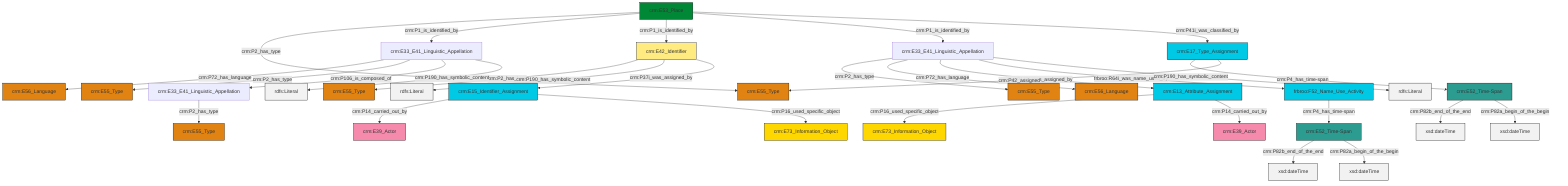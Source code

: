 graph TD
classDef Literal fill:#f2f2f2,stroke:#000000;
classDef CRM_Entity fill:#FFFFFF,stroke:#000000;
classDef Temporal_Entity fill:#00C9E6, stroke:#000000;
classDef Type fill:#E18312, stroke:#000000;
classDef Time-Span fill:#2C9C91, stroke:#000000;
classDef Appellation fill:#FFEB7F, stroke:#000000;
classDef Place fill:#008836, stroke:#000000;
classDef Persistent_Item fill:#B266B2, stroke:#000000;
classDef Conceptual_Object fill:#FFD700, stroke:#000000;
classDef Physical_Thing fill:#D2B48C, stroke:#000000;
classDef Actor fill:#f58aad, stroke:#000000;
classDef PC_Classes fill:#4ce600, stroke:#000000;
classDef Multi fill:#cccccc,stroke:#000000;

4["crm:E15_Identifier_Assignment"]:::Temporal_Entity -->|crm:P14_carried_out_by| 5["crm:E39_Actor"]:::Actor
6["crm:E53_Place"]:::Place -->|crm:P2_has_type| 7["crm:E55_Type"]:::Type
8["frbroo:F52_Name_Use_Activity"]:::Temporal_Entity -->|crm:P4_has_time-span| 9["crm:E52_Time-Span"]:::Time-Span
10["crm:E33_E41_Linguistic_Appellation"]:::Default -->|crm:P2_has_type| 11["crm:E55_Type"]:::Type
15["crm:E33_E41_Linguistic_Appellation"]:::Default -->|crm:P72_has_language| 16["crm:E56_Language"]:::Type
6["crm:E53_Place"]:::Place -->|crm:P1_is_identified_by| 15["crm:E33_E41_Linguistic_Appellation"]:::Default
15["crm:E33_E41_Linguistic_Appellation"]:::Default -->|crm:P2_has_type| 17["crm:E55_Type"]:::Type
18["crm:E33_E41_Linguistic_Appellation"]:::Default -->|crm:P2_has_type| 19["crm:E55_Type"]:::Type
20["crm:E17_Type_Assignment"]:::Temporal_Entity -->|crm:P4_has_time-span| 21["crm:E52_Time-Span"]:::Time-Span
6["crm:E53_Place"]:::Place -->|crm:P1_is_identified_by| 2["crm:E42_Identifier"]:::Appellation
6["crm:E53_Place"]:::Place -->|crm:P1_is_identified_by| 10["crm:E33_E41_Linguistic_Appellation"]:::Default
2["crm:E42_Identifier"]:::Appellation -->|crm:P2_has_type| 24["crm:E55_Type"]:::Type
15["crm:E33_E41_Linguistic_Appellation"]:::Default -->|crm:P106_is_composed_of| 18["crm:E33_E41_Linguistic_Appellation"]:::Default
15["crm:E33_E41_Linguistic_Appellation"]:::Default -->|crm:P190_has_symbolic_content| 26[rdfs:Literal]:::Literal
10["crm:E33_E41_Linguistic_Appellation"]:::Default -->|crm:P72_has_language| 30["crm:E56_Language"]:::Type
21["crm:E52_Time-Span"]:::Time-Span -->|crm:P82b_end_of_the_end| 31[xsd:dateTime]:::Literal
10["crm:E33_E41_Linguistic_Appellation"]:::Default -->|crm:P141i_was_assigned_by| 0["crm:E13_Attribute_Assignment"]:::Temporal_Entity
2["crm:E42_Identifier"]:::Appellation -->|crm:P190_has_symbolic_content| 36[rdfs:Literal]:::Literal
4["crm:E15_Identifier_Assignment"]:::Temporal_Entity -->|crm:P16_used_specific_object| 37["crm:E73_Information_Object"]:::Conceptual_Object
2["crm:E42_Identifier"]:::Appellation -->|crm:P37i_was_assigned_by| 4["crm:E15_Identifier_Assignment"]:::Temporal_Entity
9["crm:E52_Time-Span"]:::Time-Span -->|crm:P82b_end_of_the_end| 39[xsd:dateTime]:::Literal
21["crm:E52_Time-Span"]:::Time-Span -->|crm:P82a_begin_of_the_begin| 40[xsd:dateTime]:::Literal
20["crm:E17_Type_Assignment"]:::Temporal_Entity -->|crm:P42_assigned| 7["crm:E55_Type"]:::Type
10["crm:E33_E41_Linguistic_Appellation"]:::Default -->|frbroo:R64i_was_name_used_by| 8["frbroo:F52_Name_Use_Activity"]:::Temporal_Entity
9["crm:E52_Time-Span"]:::Time-Span -->|crm:P82a_begin_of_the_begin| 42[xsd:dateTime]:::Literal
0["crm:E13_Attribute_Assignment"]:::Temporal_Entity -->|crm:P16_used_specific_object| 22["crm:E73_Information_Object"]:::Conceptual_Object
0["crm:E13_Attribute_Assignment"]:::Temporal_Entity -->|crm:P14_carried_out_by| 12["crm:E39_Actor"]:::Actor
10["crm:E33_E41_Linguistic_Appellation"]:::Default -->|crm:P190_has_symbolic_content| 52[rdfs:Literal]:::Literal
6["crm:E53_Place"]:::Place -->|crm:P41i_was_classified_by| 20["crm:E17_Type_Assignment"]:::Temporal_Entity